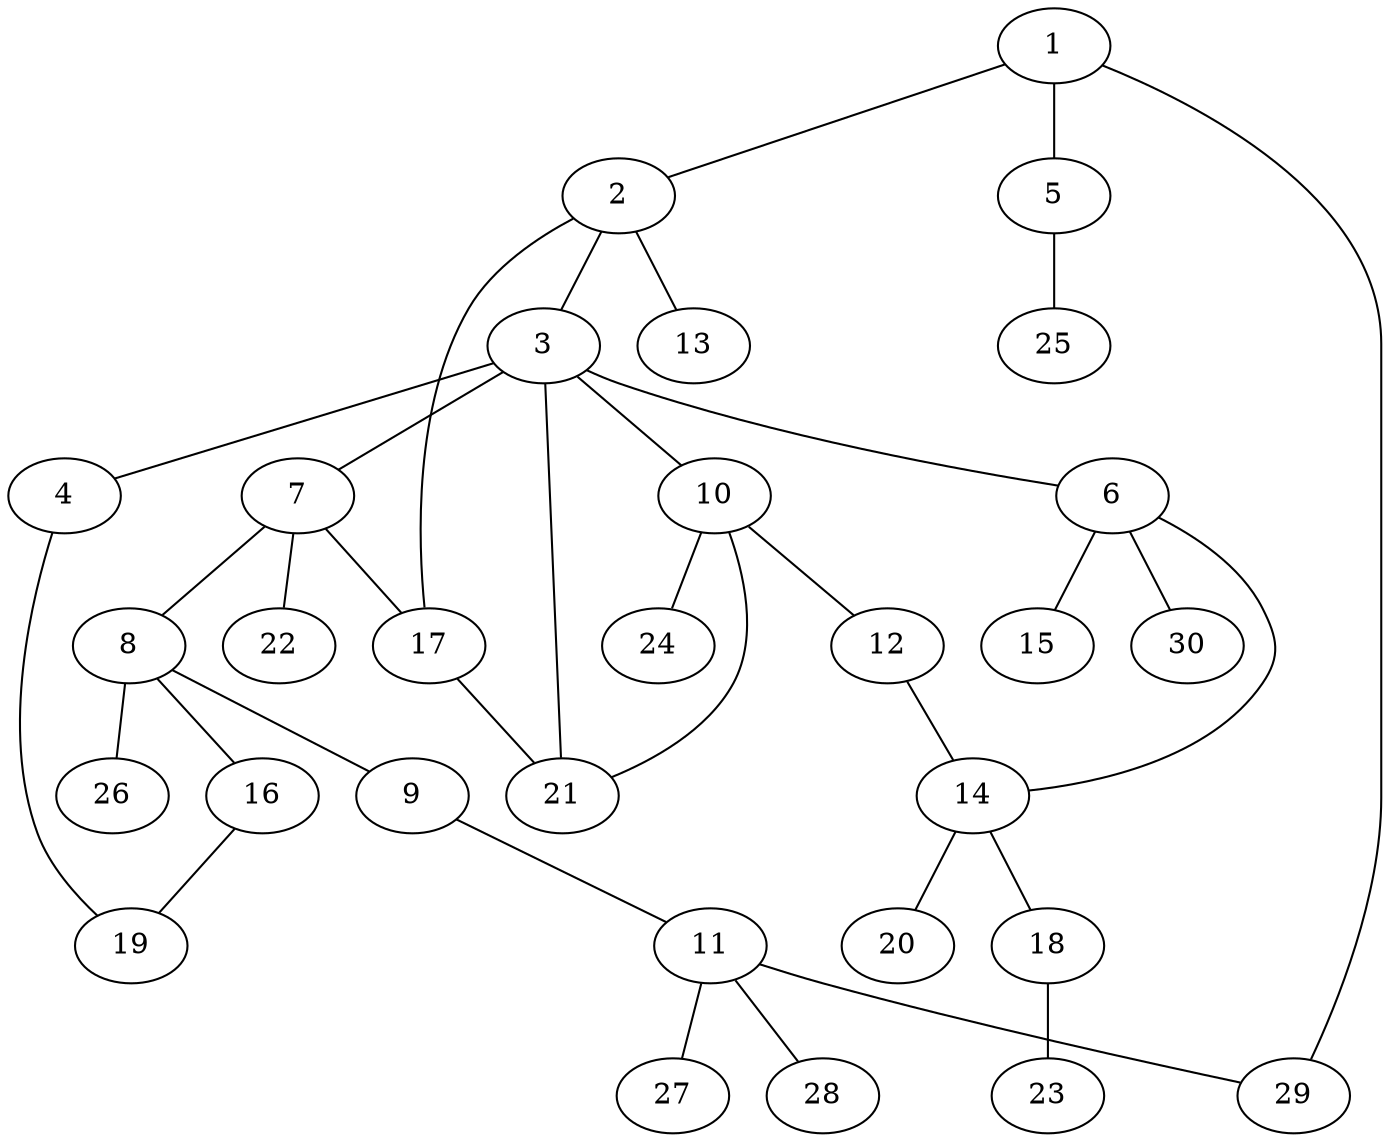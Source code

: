 graph graphname {1--2
1--5
1--29
2--3
2--13
2--17
3--4
3--6
3--7
3--10
3--21
4--19
5--25
6--14
6--15
6--30
7--8
7--17
7--22
8--9
8--16
8--26
9--11
10--12
10--21
10--24
11--27
11--28
11--29
12--14
14--18
14--20
16--19
17--21
18--23
}